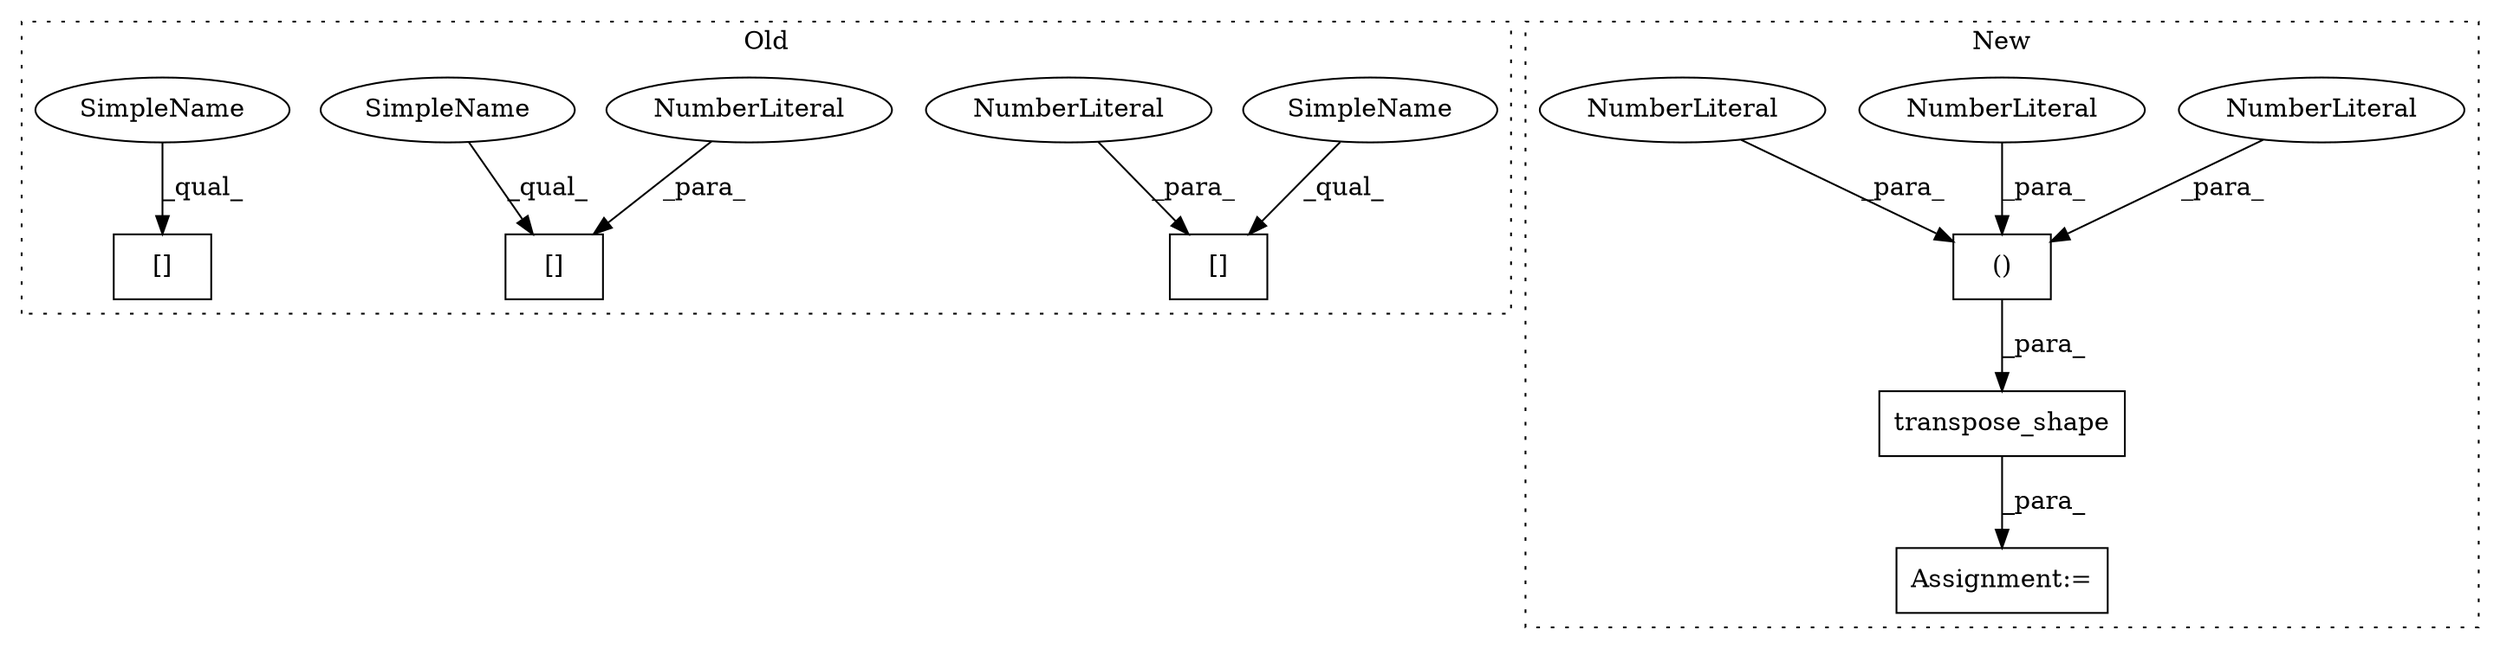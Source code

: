 digraph G {
subgraph cluster0 {
1 [label="[]" a="2" s="31944,31953" l="8,1" shape="box"];
5 [label="NumberLiteral" a="34" s="31952" l="1" shape="ellipse"];
8 [label="[]" a="2" s="31870,31879" l="8,1" shape="box"];
9 [label="NumberLiteral" a="34" s="31878" l="1" shape="ellipse"];
10 [label="[]" a="2" s="31914,31923" l="8,1" shape="box"];
12 [label="SimpleName" a="42" s="31944" l="7" shape="ellipse"];
13 [label="SimpleName" a="42" s="31914" l="7" shape="ellipse"];
14 [label="SimpleName" a="42" s="31870" l="7" shape="ellipse"];
label = "Old";
style="dotted";
}
subgraph cluster1 {
2 [label="transpose_shape" a="32" s="31920,31990" l="16,2" shape="box"];
3 [label="()" a="106" s="31961" l="29" shape="box"];
4 [label="NumberLiteral" a="34" s="31975" l="1" shape="ellipse"];
6 [label="Assignment:=" a="7" s="31919" l="1" shape="box"];
7 [label="NumberLiteral" a="34" s="31989" l="1" shape="ellipse"];
11 [label="NumberLiteral" a="34" s="31961" l="1" shape="ellipse"];
label = "New";
style="dotted";
}
2 -> 6 [label="_para_"];
3 -> 2 [label="_para_"];
4 -> 3 [label="_para_"];
5 -> 1 [label="_para_"];
7 -> 3 [label="_para_"];
9 -> 8 [label="_para_"];
11 -> 3 [label="_para_"];
12 -> 1 [label="_qual_"];
13 -> 10 [label="_qual_"];
14 -> 8 [label="_qual_"];
}